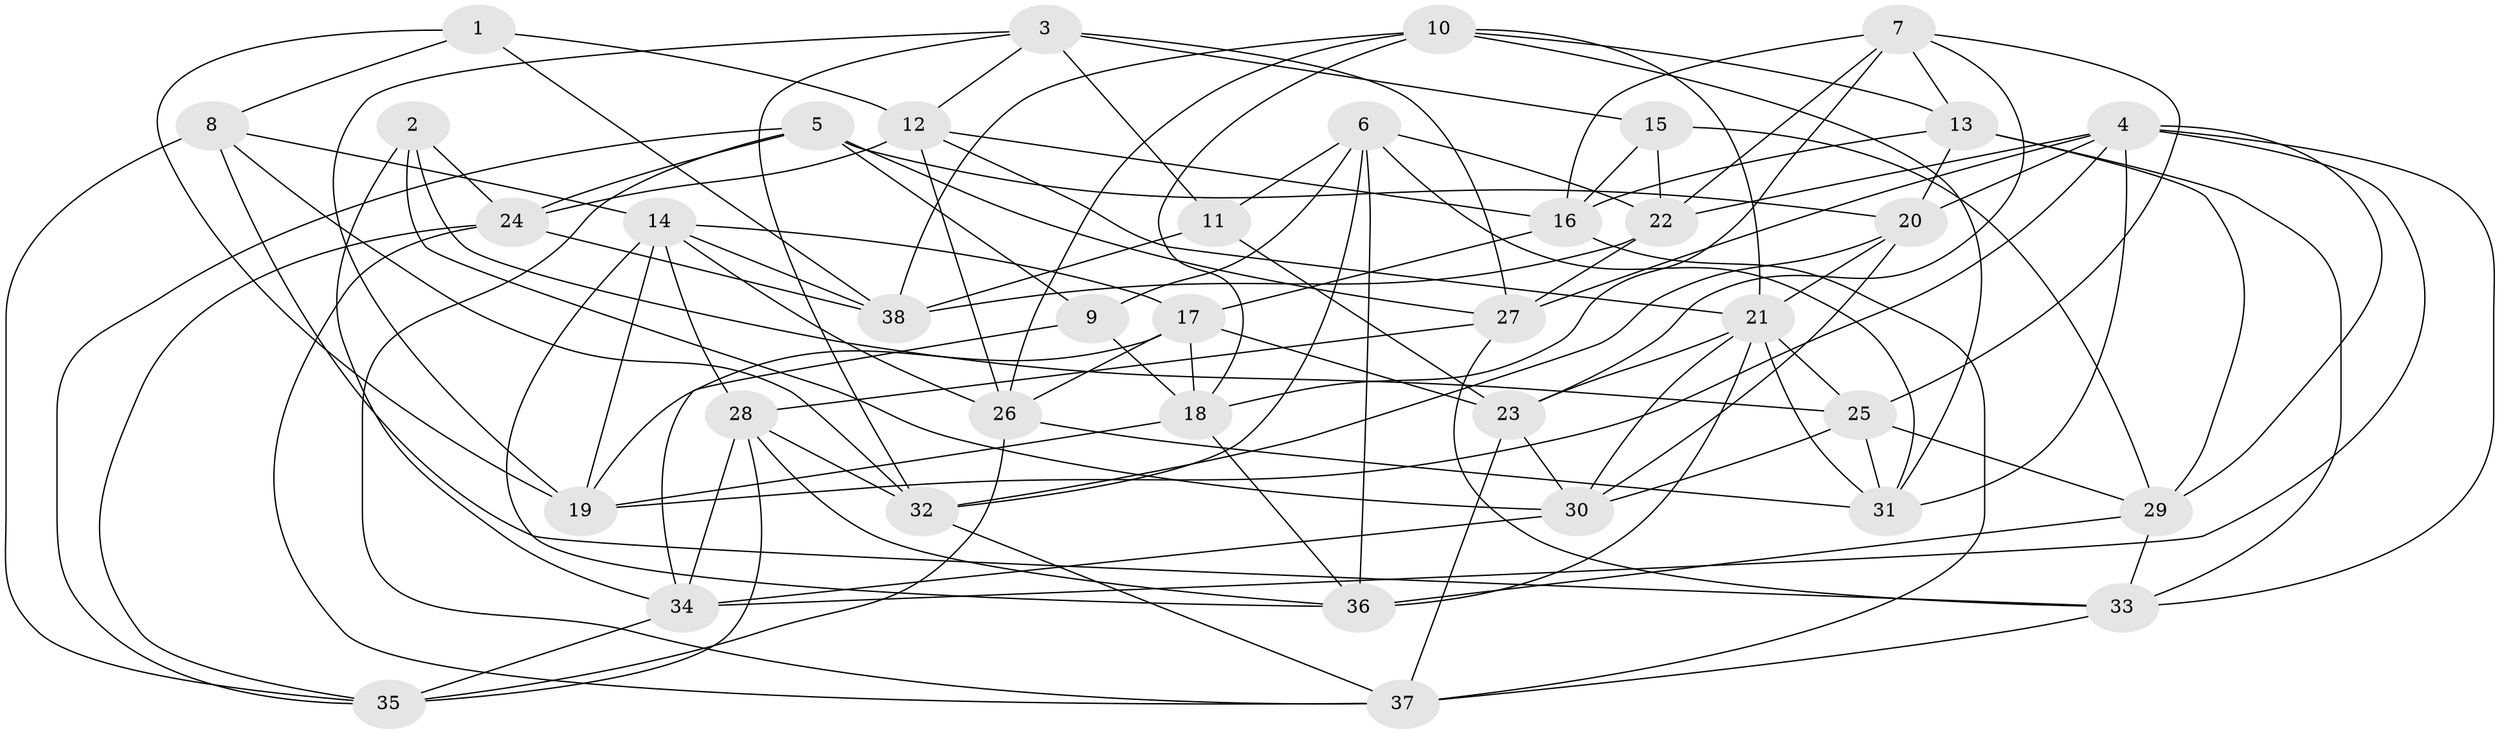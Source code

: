 // original degree distribution, {4: 1.0}
// Generated by graph-tools (version 1.1) at 2025/50/03/09/25 03:50:54]
// undirected, 38 vertices, 111 edges
graph export_dot {
graph [start="1"]
  node [color=gray90,style=filled];
  1;
  2;
  3;
  4;
  5;
  6;
  7;
  8;
  9;
  10;
  11;
  12;
  13;
  14;
  15;
  16;
  17;
  18;
  19;
  20;
  21;
  22;
  23;
  24;
  25;
  26;
  27;
  28;
  29;
  30;
  31;
  32;
  33;
  34;
  35;
  36;
  37;
  38;
  1 -- 8 [weight=1.0];
  1 -- 12 [weight=1.0];
  1 -- 19 [weight=1.0];
  1 -- 38 [weight=1.0];
  2 -- 24 [weight=1.0];
  2 -- 25 [weight=1.0];
  2 -- 30 [weight=1.0];
  2 -- 34 [weight=1.0];
  3 -- 11 [weight=1.0];
  3 -- 12 [weight=1.0];
  3 -- 15 [weight=1.0];
  3 -- 19 [weight=1.0];
  3 -- 27 [weight=1.0];
  3 -- 32 [weight=1.0];
  4 -- 19 [weight=1.0];
  4 -- 20 [weight=1.0];
  4 -- 22 [weight=1.0];
  4 -- 27 [weight=1.0];
  4 -- 29 [weight=1.0];
  4 -- 31 [weight=1.0];
  4 -- 33 [weight=1.0];
  4 -- 34 [weight=1.0];
  5 -- 9 [weight=1.0];
  5 -- 20 [weight=1.0];
  5 -- 24 [weight=1.0];
  5 -- 27 [weight=1.0];
  5 -- 35 [weight=1.0];
  5 -- 37 [weight=1.0];
  6 -- 9 [weight=1.0];
  6 -- 11 [weight=1.0];
  6 -- 22 [weight=1.0];
  6 -- 31 [weight=1.0];
  6 -- 32 [weight=1.0];
  6 -- 36 [weight=1.0];
  7 -- 13 [weight=1.0];
  7 -- 16 [weight=1.0];
  7 -- 18 [weight=1.0];
  7 -- 22 [weight=1.0];
  7 -- 23 [weight=1.0];
  7 -- 25 [weight=1.0];
  8 -- 14 [weight=2.0];
  8 -- 32 [weight=1.0];
  8 -- 33 [weight=1.0];
  8 -- 35 [weight=1.0];
  9 -- 18 [weight=1.0];
  9 -- 34 [weight=1.0];
  10 -- 13 [weight=1.0];
  10 -- 18 [weight=1.0];
  10 -- 21 [weight=1.0];
  10 -- 26 [weight=1.0];
  10 -- 31 [weight=1.0];
  10 -- 38 [weight=1.0];
  11 -- 23 [weight=1.0];
  11 -- 38 [weight=1.0];
  12 -- 16 [weight=1.0];
  12 -- 21 [weight=1.0];
  12 -- 24 [weight=1.0];
  12 -- 26 [weight=1.0];
  13 -- 16 [weight=1.0];
  13 -- 20 [weight=1.0];
  13 -- 29 [weight=1.0];
  13 -- 33 [weight=1.0];
  14 -- 17 [weight=1.0];
  14 -- 19 [weight=1.0];
  14 -- 26 [weight=1.0];
  14 -- 28 [weight=1.0];
  14 -- 36 [weight=1.0];
  14 -- 38 [weight=1.0];
  15 -- 16 [weight=1.0];
  15 -- 22 [weight=1.0];
  15 -- 29 [weight=1.0];
  16 -- 17 [weight=1.0];
  16 -- 37 [weight=1.0];
  17 -- 18 [weight=1.0];
  17 -- 19 [weight=1.0];
  17 -- 23 [weight=1.0];
  17 -- 26 [weight=1.0];
  18 -- 19 [weight=1.0];
  18 -- 36 [weight=1.0];
  20 -- 21 [weight=1.0];
  20 -- 30 [weight=1.0];
  20 -- 32 [weight=1.0];
  21 -- 23 [weight=1.0];
  21 -- 25 [weight=1.0];
  21 -- 30 [weight=1.0];
  21 -- 31 [weight=1.0];
  21 -- 36 [weight=1.0];
  22 -- 27 [weight=1.0];
  22 -- 38 [weight=1.0];
  23 -- 30 [weight=1.0];
  23 -- 37 [weight=1.0];
  24 -- 35 [weight=1.0];
  24 -- 37 [weight=1.0];
  24 -- 38 [weight=1.0];
  25 -- 29 [weight=1.0];
  25 -- 30 [weight=1.0];
  25 -- 31 [weight=1.0];
  26 -- 31 [weight=1.0];
  26 -- 35 [weight=1.0];
  27 -- 28 [weight=1.0];
  27 -- 33 [weight=1.0];
  28 -- 32 [weight=1.0];
  28 -- 34 [weight=1.0];
  28 -- 35 [weight=1.0];
  28 -- 36 [weight=1.0];
  29 -- 33 [weight=1.0];
  29 -- 36 [weight=1.0];
  30 -- 34 [weight=1.0];
  32 -- 37 [weight=1.0];
  33 -- 37 [weight=1.0];
  34 -- 35 [weight=1.0];
}
